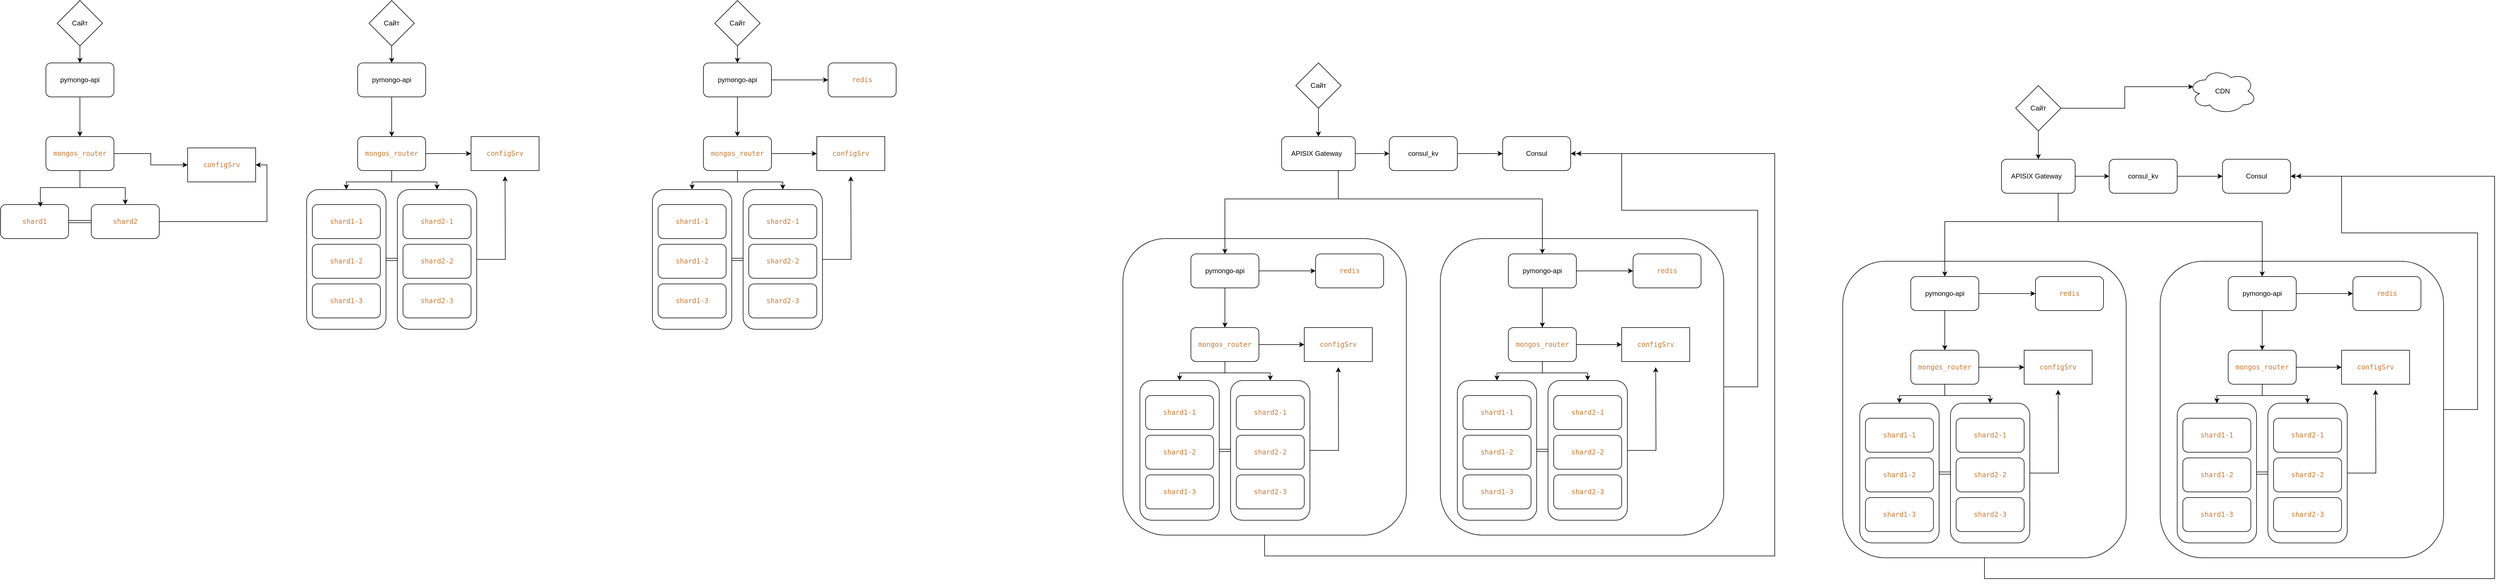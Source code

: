 <mxfile version="24.7.17">
  <diagram name="Page-1" id="-H_mtQnk-PTXWXPvYvuk">
    <mxGraphModel dx="3105" dy="2882" grid="1" gridSize="10" guides="1" tooltips="1" connect="1" arrows="1" fold="1" page="1" pageScale="1" pageWidth="1169" pageHeight="827" math="0" shadow="0">
      <root>
        <mxCell id="0" />
        <mxCell id="1" parent="0" />
        <mxCell id="nkztB4Ao3cjxUnNnc5Ba-129" style="edgeStyle=orthogonalEdgeStyle;rounded=0;orthogonalLoop=1;jettySize=auto;html=1;exitX=1;exitY=0.5;exitDx=0;exitDy=0;" edge="1" parent="1" source="nkztB4Ao3cjxUnNnc5Ba-125">
          <mxGeometry relative="1" as="geometry">
            <mxPoint x="2820" y="180" as="targetPoint" />
            <Array as="points">
              <mxPoint x="3140" y="592" />
              <mxPoint x="3140" y="280" />
              <mxPoint x="2900" y="280" />
              <mxPoint x="2900" y="180" />
            </Array>
          </mxGeometry>
        </mxCell>
        <mxCell id="nkztB4Ao3cjxUnNnc5Ba-125" value="" style="rounded=1;whiteSpace=wrap;html=1;" vertex="1" parent="1">
          <mxGeometry x="2580" y="330" width="500" height="523.25" as="geometry" />
        </mxCell>
        <mxCell id="nkztB4Ao3cjxUnNnc5Ba-127" style="edgeStyle=orthogonalEdgeStyle;rounded=0;orthogonalLoop=1;jettySize=auto;html=1;entryX=1;entryY=0.5;entryDx=0;entryDy=0;" edge="1" parent="1" source="nkztB4Ao3cjxUnNnc5Ba-124" target="nkztB4Ao3cjxUnNnc5Ba-122">
          <mxGeometry relative="1" as="geometry">
            <Array as="points">
              <mxPoint x="2270" y="890" />
              <mxPoint x="3170" y="890" />
              <mxPoint x="3170" y="180" />
            </Array>
          </mxGeometry>
        </mxCell>
        <mxCell id="nkztB4Ao3cjxUnNnc5Ba-124" value="" style="rounded=1;whiteSpace=wrap;html=1;" vertex="1" parent="1">
          <mxGeometry x="2020" y="330" width="500" height="523.25" as="geometry" />
        </mxCell>
        <mxCell id="zA23MoTUsTF4_91t8viU-3" value="pymongo-api" style="rounded=1;whiteSpace=wrap;html=1;" parent="1" vertex="1">
          <mxGeometry x="120" y="20" width="120" height="60" as="geometry" />
        </mxCell>
        <mxCell id="zA23MoTUsTF4_91t8viU-4" style="edgeStyle=orthogonalEdgeStyle;rounded=0;orthogonalLoop=1;jettySize=auto;html=1;exitX=0.5;exitY=1;exitDx=0;exitDy=0;entryX=0.5;entryY=0;entryDx=0;entryDy=0;" parent="1" source="zA23MoTUsTF4_91t8viU-3" target="nkztB4Ao3cjxUnNnc5Ba-3" edge="1">
          <mxGeometry relative="1" as="geometry" />
        </mxCell>
        <mxCell id="nkztB4Ao3cjxUnNnc5Ba-31" style="edgeStyle=orthogonalEdgeStyle;rounded=0;orthogonalLoop=1;jettySize=auto;html=1;entryX=0;entryY=0.5;entryDx=0;entryDy=0;" edge="1" parent="1" source="nkztB4Ao3cjxUnNnc5Ba-3" target="nkztB4Ao3cjxUnNnc5Ba-4">
          <mxGeometry relative="1" as="geometry" />
        </mxCell>
        <mxCell id="nkztB4Ao3cjxUnNnc5Ba-53" style="edgeStyle=orthogonalEdgeStyle;rounded=0;orthogonalLoop=1;jettySize=auto;html=1;entryX=0.5;entryY=0;entryDx=0;entryDy=0;" edge="1" parent="1" source="nkztB4Ao3cjxUnNnc5Ba-3" target="nkztB4Ao3cjxUnNnc5Ba-14">
          <mxGeometry relative="1" as="geometry" />
        </mxCell>
        <mxCell id="nkztB4Ao3cjxUnNnc5Ba-3" value="&lt;meta charset=&quot;utf-8&quot;&gt;&lt;pre style=&quot;forced-color-adjust: none; color: rgb(169, 183, 198); font-size: 12px; font-style: normal; font-variant-ligatures: normal; font-variant-caps: normal; font-weight: 400; letter-spacing: normal; orphans: 2; text-align: left; text-indent: 0px; text-transform: none; widows: 2; word-spacing: 0px; -webkit-text-stroke-width: 0px; text-decoration-thickness: initial; text-decoration-style: initial; text-decoration-color: initial; font-family: &amp;quot;JetBrains Mono&amp;quot;, monospace;&quot;&gt;&lt;span style=&quot;forced-color-adjust: none; color: rgb(204, 120, 50);&quot;&gt;mongos_router&lt;/span&gt;&lt;/pre&gt;" style="rounded=1;whiteSpace=wrap;html=1;" vertex="1" parent="1">
          <mxGeometry x="120" y="150" width="120" height="60" as="geometry" />
        </mxCell>
        <mxCell id="nkztB4Ao3cjxUnNnc5Ba-4" value="&lt;pre style=&quot;color: rgb(169, 183, 198); text-align: left; font-family: &amp;quot;JetBrains Mono&amp;quot;, monospace;&quot;&gt;&lt;span style=&quot;color: rgb(204, 120, 50);&quot;&gt;configSrv&lt;/span&gt;&lt;/pre&gt;" style="rounded=0;whiteSpace=wrap;html=1;" vertex="1" parent="1">
          <mxGeometry x="370" y="170" width="120" height="60" as="geometry" />
        </mxCell>
        <mxCell id="nkztB4Ao3cjxUnNnc5Ba-49" style="edgeStyle=orthogonalEdgeStyle;rounded=0;orthogonalLoop=1;jettySize=auto;html=1;shape=link;" edge="1" parent="1" source="nkztB4Ao3cjxUnNnc5Ba-6" target="nkztB4Ao3cjxUnNnc5Ba-14">
          <mxGeometry relative="1" as="geometry" />
        </mxCell>
        <mxCell id="nkztB4Ao3cjxUnNnc5Ba-6" value="&lt;pre style=&quot;forced-color-adjust: none; color: rgb(169, 183, 198); font-size: 12px; font-style: normal; font-variant-ligatures: normal; font-variant-caps: normal; font-weight: 400; letter-spacing: normal; orphans: 2; text-align: left; text-indent: 0px; text-transform: none; widows: 2; word-spacing: 0px; -webkit-text-stroke-width: 0px; text-decoration-thickness: initial; text-decoration-style: initial; text-decoration-color: initial; font-family: &amp;quot;JetBrains Mono&amp;quot;, monospace;&quot;&gt;&lt;span style=&quot;forced-color-adjust: none; color: rgb(204, 120, 50);&quot;&gt;shard1&lt;/span&gt;&lt;/pre&gt;" style="rounded=1;whiteSpace=wrap;html=1;" vertex="1" parent="1">
          <mxGeometry x="40" y="270" width="120" height="60" as="geometry" />
        </mxCell>
        <mxCell id="nkztB4Ao3cjxUnNnc5Ba-51" style="edgeStyle=orthogonalEdgeStyle;rounded=0;orthogonalLoop=1;jettySize=auto;html=1;entryX=1;entryY=0.5;entryDx=0;entryDy=0;" edge="1" parent="1" source="nkztB4Ao3cjxUnNnc5Ba-14" target="nkztB4Ao3cjxUnNnc5Ba-4">
          <mxGeometry relative="1" as="geometry" />
        </mxCell>
        <mxCell id="nkztB4Ao3cjxUnNnc5Ba-14" value="&lt;pre style=&quot;forced-color-adjust: none; color: rgb(169, 183, 198); font-size: 12px; font-style: normal; font-variant-ligatures: normal; font-variant-caps: normal; font-weight: 400; letter-spacing: normal; orphans: 2; text-align: left; text-indent: 0px; text-transform: none; widows: 2; word-spacing: 0px; -webkit-text-stroke-width: 0px; text-decoration-thickness: initial; text-decoration-style: initial; text-decoration-color: initial; font-family: &amp;quot;JetBrains Mono&amp;quot;, monospace;&quot;&gt;&lt;span style=&quot;forced-color-adjust: none; color: rgb(204, 120, 50);&quot;&gt;shard2&lt;/span&gt;&lt;/pre&gt;" style="rounded=1;whiteSpace=wrap;html=1;" vertex="1" parent="1">
          <mxGeometry x="200" y="270" width="120" height="60" as="geometry" />
        </mxCell>
        <mxCell id="nkztB4Ao3cjxUnNnc5Ba-32" style="edgeStyle=orthogonalEdgeStyle;rounded=0;orthogonalLoop=1;jettySize=auto;html=1;" edge="1" source="nkztB4Ao3cjxUnNnc5Ba-33" parent="1">
          <mxGeometry relative="1" as="geometry">
            <mxPoint x="930" y="220" as="targetPoint" />
          </mxGeometry>
        </mxCell>
        <mxCell id="nkztB4Ao3cjxUnNnc5Ba-33" value="" style="rounded=1;whiteSpace=wrap;html=1;" vertex="1" parent="1">
          <mxGeometry x="740" y="243.5" width="140" height="246.5" as="geometry" />
        </mxCell>
        <mxCell id="nkztB4Ao3cjxUnNnc5Ba-34" style="edgeStyle=orthogonalEdgeStyle;rounded=0;orthogonalLoop=1;jettySize=auto;html=1;entryX=0;entryY=0.5;entryDx=0;entryDy=0;shape=link;" edge="1" source="nkztB4Ao3cjxUnNnc5Ba-35" target="nkztB4Ao3cjxUnNnc5Ba-33" parent="1">
          <mxGeometry relative="1" as="geometry" />
        </mxCell>
        <mxCell id="nkztB4Ao3cjxUnNnc5Ba-35" value="" style="rounded=1;whiteSpace=wrap;html=1;" vertex="1" parent="1">
          <mxGeometry x="580" y="243.5" width="140" height="246.5" as="geometry" />
        </mxCell>
        <mxCell id="nkztB4Ao3cjxUnNnc5Ba-36" value="pymongo-api" style="rounded=1;whiteSpace=wrap;html=1;" vertex="1" parent="1">
          <mxGeometry x="670" y="20" width="120" height="60" as="geometry" />
        </mxCell>
        <mxCell id="nkztB4Ao3cjxUnNnc5Ba-37" style="edgeStyle=orthogonalEdgeStyle;rounded=0;orthogonalLoop=1;jettySize=auto;html=1;exitX=0.5;exitY=1;exitDx=0;exitDy=0;entryX=0.5;entryY=0;entryDx=0;entryDy=0;" edge="1" source="nkztB4Ao3cjxUnNnc5Ba-36" target="nkztB4Ao3cjxUnNnc5Ba-41" parent="1">
          <mxGeometry relative="1" as="geometry" />
        </mxCell>
        <mxCell id="nkztB4Ao3cjxUnNnc5Ba-38" style="edgeStyle=orthogonalEdgeStyle;rounded=0;orthogonalLoop=1;jettySize=auto;html=1;entryX=0.5;entryY=0;entryDx=0;entryDy=0;" edge="1" source="nkztB4Ao3cjxUnNnc5Ba-41" target="nkztB4Ao3cjxUnNnc5Ba-33" parent="1">
          <mxGeometry relative="1" as="geometry" />
        </mxCell>
        <mxCell id="nkztB4Ao3cjxUnNnc5Ba-39" style="edgeStyle=orthogonalEdgeStyle;rounded=0;orthogonalLoop=1;jettySize=auto;html=1;" edge="1" source="nkztB4Ao3cjxUnNnc5Ba-41" target="nkztB4Ao3cjxUnNnc5Ba-35" parent="1">
          <mxGeometry relative="1" as="geometry" />
        </mxCell>
        <mxCell id="nkztB4Ao3cjxUnNnc5Ba-40" style="edgeStyle=orthogonalEdgeStyle;rounded=0;orthogonalLoop=1;jettySize=auto;html=1;entryX=0;entryY=0.5;entryDx=0;entryDy=0;" edge="1" source="nkztB4Ao3cjxUnNnc5Ba-41" target="nkztB4Ao3cjxUnNnc5Ba-42" parent="1">
          <mxGeometry relative="1" as="geometry" />
        </mxCell>
        <mxCell id="nkztB4Ao3cjxUnNnc5Ba-41" value="&lt;meta charset=&quot;utf-8&quot;&gt;&lt;pre style=&quot;forced-color-adjust: none; color: rgb(169, 183, 198); font-size: 12px; font-style: normal; font-variant-ligatures: normal; font-variant-caps: normal; font-weight: 400; letter-spacing: normal; orphans: 2; text-align: left; text-indent: 0px; text-transform: none; widows: 2; word-spacing: 0px; -webkit-text-stroke-width: 0px; text-decoration-thickness: initial; text-decoration-style: initial; text-decoration-color: initial; font-family: &amp;quot;JetBrains Mono&amp;quot;, monospace;&quot;&gt;&lt;span style=&quot;forced-color-adjust: none; color: rgb(204, 120, 50);&quot;&gt;mongos_router&lt;/span&gt;&lt;/pre&gt;" style="rounded=1;whiteSpace=wrap;html=1;" vertex="1" parent="1">
          <mxGeometry x="670" y="150" width="120" height="60" as="geometry" />
        </mxCell>
        <mxCell id="nkztB4Ao3cjxUnNnc5Ba-42" value="&lt;pre style=&quot;color: rgb(169, 183, 198); text-align: left; font-family: &amp;quot;JetBrains Mono&amp;quot;, monospace;&quot;&gt;&lt;span style=&quot;color: rgb(204, 120, 50);&quot;&gt;configSrv&lt;/span&gt;&lt;/pre&gt;" style="rounded=0;whiteSpace=wrap;html=1;" vertex="1" parent="1">
          <mxGeometry x="870" y="150" width="120" height="60" as="geometry" />
        </mxCell>
        <mxCell id="nkztB4Ao3cjxUnNnc5Ba-43" value="&lt;meta charset=&quot;utf-8&quot;&gt;&lt;pre style=&quot;forced-color-adjust: none; color: rgb(169, 183, 198); font-size: 12px; font-style: normal; font-variant-ligatures: normal; font-variant-caps: normal; font-weight: 400; letter-spacing: normal; orphans: 2; text-align: left; text-indent: 0px; text-transform: none; widows: 2; word-spacing: 0px; -webkit-text-stroke-width: 0px; text-decoration-thickness: initial; text-decoration-style: initial; text-decoration-color: initial; font-family: &amp;quot;JetBrains Mono&amp;quot;, monospace;&quot;&gt;&lt;span style=&quot;forced-color-adjust: none; color: rgb(204, 120, 50);&quot;&gt;shard1-1&lt;/span&gt;&lt;/pre&gt;" style="rounded=1;whiteSpace=wrap;html=1;" vertex="1" parent="1">
          <mxGeometry x="590" y="270" width="120" height="60" as="geometry" />
        </mxCell>
        <mxCell id="nkztB4Ao3cjxUnNnc5Ba-44" value="&lt;pre style=&quot;forced-color-adjust: none; color: rgb(169, 183, 198); font-size: 12px; font-style: normal; font-variant-ligatures: normal; font-variant-caps: normal; font-weight: 400; letter-spacing: normal; orphans: 2; text-align: left; text-indent: 0px; text-transform: none; widows: 2; word-spacing: 0px; -webkit-text-stroke-width: 0px; text-decoration-thickness: initial; text-decoration-style: initial; text-decoration-color: initial; font-family: &amp;quot;JetBrains Mono&amp;quot;, monospace;&quot;&gt;&lt;span style=&quot;forced-color-adjust: none; color: rgb(204, 120, 50);&quot;&gt;shard2-1&lt;/span&gt;&lt;/pre&gt;" style="rounded=1;whiteSpace=wrap;html=1;" vertex="1" parent="1">
          <mxGeometry x="750" y="270" width="120" height="60" as="geometry" />
        </mxCell>
        <mxCell id="nkztB4Ao3cjxUnNnc5Ba-45" value="&lt;pre style=&quot;forced-color-adjust: none; color: rgb(169, 183, 198); font-size: 12px; font-style: normal; font-variant-ligatures: normal; font-variant-caps: normal; font-weight: 400; letter-spacing: normal; orphans: 2; text-align: left; text-indent: 0px; text-transform: none; widows: 2; word-spacing: 0px; -webkit-text-stroke-width: 0px; text-decoration-thickness: initial; text-decoration-style: initial; text-decoration-color: initial; font-family: &amp;quot;JetBrains Mono&amp;quot;, monospace;&quot;&gt;&lt;span style=&quot;forced-color-adjust: none; color: rgb(204, 120, 50);&quot;&gt;shard1-2&lt;/span&gt;&lt;/pre&gt;" style="rounded=1;whiteSpace=wrap;html=1;" vertex="1" parent="1">
          <mxGeometry x="590" y="340" width="120" height="60" as="geometry" />
        </mxCell>
        <mxCell id="nkztB4Ao3cjxUnNnc5Ba-46" value="&lt;pre style=&quot;forced-color-adjust: none; color: rgb(169, 183, 198); font-size: 12px; font-style: normal; font-variant-ligatures: normal; font-variant-caps: normal; font-weight: 400; letter-spacing: normal; orphans: 2; text-align: left; text-indent: 0px; text-transform: none; widows: 2; word-spacing: 0px; -webkit-text-stroke-width: 0px; text-decoration-thickness: initial; text-decoration-style: initial; text-decoration-color: initial; font-family: &amp;quot;JetBrains Mono&amp;quot;, monospace;&quot;&gt;&lt;span style=&quot;forced-color-adjust: none; color: rgb(204, 120, 50);&quot;&gt;shard2-2&lt;/span&gt;&lt;/pre&gt;" style="rounded=1;whiteSpace=wrap;html=1;" vertex="1" parent="1">
          <mxGeometry x="750" y="340" width="120" height="60" as="geometry" />
        </mxCell>
        <mxCell id="nkztB4Ao3cjxUnNnc5Ba-47" value="&lt;pre style=&quot;forced-color-adjust: none; color: rgb(169, 183, 198); font-size: 12px; font-style: normal; font-variant-ligatures: normal; font-variant-caps: normal; font-weight: 400; letter-spacing: normal; orphans: 2; text-align: left; text-indent: 0px; text-transform: none; widows: 2; word-spacing: 0px; -webkit-text-stroke-width: 0px; text-decoration-thickness: initial; text-decoration-style: initial; text-decoration-color: initial; font-family: &amp;quot;JetBrains Mono&amp;quot;, monospace;&quot;&gt;&lt;span style=&quot;forced-color-adjust: none; color: rgb(204, 120, 50);&quot;&gt;shard1-3&lt;/span&gt;&lt;/pre&gt;" style="rounded=1;whiteSpace=wrap;html=1;" vertex="1" parent="1">
          <mxGeometry x="590" y="410" width="120" height="60" as="geometry" />
        </mxCell>
        <mxCell id="nkztB4Ao3cjxUnNnc5Ba-48" value="&lt;pre style=&quot;forced-color-adjust: none; color: rgb(169, 183, 198); font-size: 12px; font-style: normal; font-variant-ligatures: normal; font-variant-caps: normal; font-weight: 400; letter-spacing: normal; orphans: 2; text-align: left; text-indent: 0px; text-transform: none; widows: 2; word-spacing: 0px; -webkit-text-stroke-width: 0px; text-decoration-thickness: initial; text-decoration-style: initial; text-decoration-color: initial; font-family: &amp;quot;JetBrains Mono&amp;quot;, monospace;&quot;&gt;&lt;span style=&quot;forced-color-adjust: none; color: rgb(204, 120, 50);&quot;&gt;shard2-3&lt;/span&gt;&lt;/pre&gt;" style="rounded=1;whiteSpace=wrap;html=1;" vertex="1" parent="1">
          <mxGeometry x="750" y="410" width="120" height="60" as="geometry" />
        </mxCell>
        <mxCell id="nkztB4Ao3cjxUnNnc5Ba-52" style="edgeStyle=orthogonalEdgeStyle;rounded=0;orthogonalLoop=1;jettySize=auto;html=1;entryX=0.585;entryY=0.068;entryDx=0;entryDy=0;entryPerimeter=0;" edge="1" parent="1" source="nkztB4Ao3cjxUnNnc5Ba-3" target="nkztB4Ao3cjxUnNnc5Ba-6">
          <mxGeometry relative="1" as="geometry" />
        </mxCell>
        <mxCell id="nkztB4Ao3cjxUnNnc5Ba-54" style="edgeStyle=orthogonalEdgeStyle;rounded=0;orthogonalLoop=1;jettySize=auto;html=1;" edge="1" parent="1" source="nkztB4Ao3cjxUnNnc5Ba-55">
          <mxGeometry relative="1" as="geometry">
            <mxPoint x="1540" y="220" as="targetPoint" />
          </mxGeometry>
        </mxCell>
        <mxCell id="nkztB4Ao3cjxUnNnc5Ba-55" value="" style="rounded=1;whiteSpace=wrap;html=1;" vertex="1" parent="1">
          <mxGeometry x="1350" y="243.5" width="140" height="246.5" as="geometry" />
        </mxCell>
        <mxCell id="nkztB4Ao3cjxUnNnc5Ba-56" style="edgeStyle=orthogonalEdgeStyle;rounded=0;orthogonalLoop=1;jettySize=auto;html=1;entryX=0;entryY=0.5;entryDx=0;entryDy=0;shape=link;" edge="1" parent="1" source="nkztB4Ao3cjxUnNnc5Ba-57" target="nkztB4Ao3cjxUnNnc5Ba-55">
          <mxGeometry relative="1" as="geometry" />
        </mxCell>
        <mxCell id="nkztB4Ao3cjxUnNnc5Ba-57" value="" style="rounded=1;whiteSpace=wrap;html=1;" vertex="1" parent="1">
          <mxGeometry x="1190" y="243.5" width="140" height="246.5" as="geometry" />
        </mxCell>
        <mxCell id="nkztB4Ao3cjxUnNnc5Ba-72" style="edgeStyle=orthogonalEdgeStyle;rounded=0;orthogonalLoop=1;jettySize=auto;html=1;entryX=0;entryY=0.5;entryDx=0;entryDy=0;" edge="1" parent="1" source="nkztB4Ao3cjxUnNnc5Ba-58">
          <mxGeometry relative="1" as="geometry">
            <mxPoint x="1500" y="50" as="targetPoint" />
          </mxGeometry>
        </mxCell>
        <mxCell id="nkztB4Ao3cjxUnNnc5Ba-58" value="pymongo-api" style="rounded=1;whiteSpace=wrap;html=1;" vertex="1" parent="1">
          <mxGeometry x="1280" y="20" width="120" height="60" as="geometry" />
        </mxCell>
        <mxCell id="nkztB4Ao3cjxUnNnc5Ba-59" style="edgeStyle=orthogonalEdgeStyle;rounded=0;orthogonalLoop=1;jettySize=auto;html=1;exitX=0.5;exitY=1;exitDx=0;exitDy=0;entryX=0.5;entryY=0;entryDx=0;entryDy=0;" edge="1" parent="1" source="nkztB4Ao3cjxUnNnc5Ba-58" target="nkztB4Ao3cjxUnNnc5Ba-63">
          <mxGeometry relative="1" as="geometry" />
        </mxCell>
        <mxCell id="nkztB4Ao3cjxUnNnc5Ba-60" style="edgeStyle=orthogonalEdgeStyle;rounded=0;orthogonalLoop=1;jettySize=auto;html=1;entryX=0.5;entryY=0;entryDx=0;entryDy=0;" edge="1" parent="1" source="nkztB4Ao3cjxUnNnc5Ba-63" target="nkztB4Ao3cjxUnNnc5Ba-55">
          <mxGeometry relative="1" as="geometry" />
        </mxCell>
        <mxCell id="nkztB4Ao3cjxUnNnc5Ba-61" style="edgeStyle=orthogonalEdgeStyle;rounded=0;orthogonalLoop=1;jettySize=auto;html=1;" edge="1" parent="1" source="nkztB4Ao3cjxUnNnc5Ba-63" target="nkztB4Ao3cjxUnNnc5Ba-57">
          <mxGeometry relative="1" as="geometry" />
        </mxCell>
        <mxCell id="nkztB4Ao3cjxUnNnc5Ba-62" style="edgeStyle=orthogonalEdgeStyle;rounded=0;orthogonalLoop=1;jettySize=auto;html=1;entryX=0;entryY=0.5;entryDx=0;entryDy=0;" edge="1" parent="1" source="nkztB4Ao3cjxUnNnc5Ba-63" target="nkztB4Ao3cjxUnNnc5Ba-64">
          <mxGeometry relative="1" as="geometry" />
        </mxCell>
        <mxCell id="nkztB4Ao3cjxUnNnc5Ba-63" value="&lt;meta charset=&quot;utf-8&quot;&gt;&lt;pre style=&quot;forced-color-adjust: none; color: rgb(169, 183, 198); font-size: 12px; font-style: normal; font-variant-ligatures: normal; font-variant-caps: normal; font-weight: 400; letter-spacing: normal; orphans: 2; text-align: left; text-indent: 0px; text-transform: none; widows: 2; word-spacing: 0px; -webkit-text-stroke-width: 0px; text-decoration-thickness: initial; text-decoration-style: initial; text-decoration-color: initial; font-family: &amp;quot;JetBrains Mono&amp;quot;, monospace;&quot;&gt;&lt;span style=&quot;forced-color-adjust: none; color: rgb(204, 120, 50);&quot;&gt;mongos_router&lt;/span&gt;&lt;/pre&gt;" style="rounded=1;whiteSpace=wrap;html=1;" vertex="1" parent="1">
          <mxGeometry x="1280" y="150" width="120" height="60" as="geometry" />
        </mxCell>
        <mxCell id="nkztB4Ao3cjxUnNnc5Ba-64" value="&lt;pre style=&quot;color: rgb(169, 183, 198); text-align: left; font-family: &amp;quot;JetBrains Mono&amp;quot;, monospace;&quot;&gt;&lt;span style=&quot;color: rgb(204, 120, 50);&quot;&gt;configSrv&lt;/span&gt;&lt;/pre&gt;" style="rounded=0;whiteSpace=wrap;html=1;" vertex="1" parent="1">
          <mxGeometry x="1480" y="150" width="120" height="60" as="geometry" />
        </mxCell>
        <mxCell id="nkztB4Ao3cjxUnNnc5Ba-65" value="&lt;meta charset=&quot;utf-8&quot;&gt;&lt;pre style=&quot;forced-color-adjust: none; color: rgb(169, 183, 198); font-size: 12px; font-style: normal; font-variant-ligatures: normal; font-variant-caps: normal; font-weight: 400; letter-spacing: normal; orphans: 2; text-align: left; text-indent: 0px; text-transform: none; widows: 2; word-spacing: 0px; -webkit-text-stroke-width: 0px; text-decoration-thickness: initial; text-decoration-style: initial; text-decoration-color: initial; font-family: &amp;quot;JetBrains Mono&amp;quot;, monospace;&quot;&gt;&lt;span style=&quot;forced-color-adjust: none; color: rgb(204, 120, 50);&quot;&gt;shard1-1&lt;/span&gt;&lt;/pre&gt;" style="rounded=1;whiteSpace=wrap;html=1;" vertex="1" parent="1">
          <mxGeometry x="1200" y="270" width="120" height="60" as="geometry" />
        </mxCell>
        <mxCell id="nkztB4Ao3cjxUnNnc5Ba-66" value="&lt;pre style=&quot;forced-color-adjust: none; color: rgb(169, 183, 198); font-size: 12px; font-style: normal; font-variant-ligatures: normal; font-variant-caps: normal; font-weight: 400; letter-spacing: normal; orphans: 2; text-align: left; text-indent: 0px; text-transform: none; widows: 2; word-spacing: 0px; -webkit-text-stroke-width: 0px; text-decoration-thickness: initial; text-decoration-style: initial; text-decoration-color: initial; font-family: &amp;quot;JetBrains Mono&amp;quot;, monospace;&quot;&gt;&lt;span style=&quot;forced-color-adjust: none; color: rgb(204, 120, 50);&quot;&gt;shard2-1&lt;/span&gt;&lt;/pre&gt;" style="rounded=1;whiteSpace=wrap;html=1;" vertex="1" parent="1">
          <mxGeometry x="1360" y="270" width="120" height="60" as="geometry" />
        </mxCell>
        <mxCell id="nkztB4Ao3cjxUnNnc5Ba-67" value="&lt;pre style=&quot;forced-color-adjust: none; color: rgb(169, 183, 198); font-size: 12px; font-style: normal; font-variant-ligatures: normal; font-variant-caps: normal; font-weight: 400; letter-spacing: normal; orphans: 2; text-align: left; text-indent: 0px; text-transform: none; widows: 2; word-spacing: 0px; -webkit-text-stroke-width: 0px; text-decoration-thickness: initial; text-decoration-style: initial; text-decoration-color: initial; font-family: &amp;quot;JetBrains Mono&amp;quot;, monospace;&quot;&gt;&lt;span style=&quot;forced-color-adjust: none; color: rgb(204, 120, 50);&quot;&gt;shard1-2&lt;/span&gt;&lt;/pre&gt;" style="rounded=1;whiteSpace=wrap;html=1;" vertex="1" parent="1">
          <mxGeometry x="1200" y="340" width="120" height="60" as="geometry" />
        </mxCell>
        <mxCell id="nkztB4Ao3cjxUnNnc5Ba-68" value="&lt;pre style=&quot;forced-color-adjust: none; color: rgb(169, 183, 198); font-size: 12px; font-style: normal; font-variant-ligatures: normal; font-variant-caps: normal; font-weight: 400; letter-spacing: normal; orphans: 2; text-align: left; text-indent: 0px; text-transform: none; widows: 2; word-spacing: 0px; -webkit-text-stroke-width: 0px; text-decoration-thickness: initial; text-decoration-style: initial; text-decoration-color: initial; font-family: &amp;quot;JetBrains Mono&amp;quot;, monospace;&quot;&gt;&lt;span style=&quot;forced-color-adjust: none; color: rgb(204, 120, 50);&quot;&gt;shard2-2&lt;/span&gt;&lt;/pre&gt;" style="rounded=1;whiteSpace=wrap;html=1;" vertex="1" parent="1">
          <mxGeometry x="1360" y="340" width="120" height="60" as="geometry" />
        </mxCell>
        <mxCell id="nkztB4Ao3cjxUnNnc5Ba-69" value="&lt;pre style=&quot;forced-color-adjust: none; color: rgb(169, 183, 198); font-size: 12px; font-style: normal; font-variant-ligatures: normal; font-variant-caps: normal; font-weight: 400; letter-spacing: normal; orphans: 2; text-align: left; text-indent: 0px; text-transform: none; widows: 2; word-spacing: 0px; -webkit-text-stroke-width: 0px; text-decoration-thickness: initial; text-decoration-style: initial; text-decoration-color: initial; font-family: &amp;quot;JetBrains Mono&amp;quot;, monospace;&quot;&gt;&lt;span style=&quot;forced-color-adjust: none; color: rgb(204, 120, 50);&quot;&gt;shard1-3&lt;/span&gt;&lt;/pre&gt;" style="rounded=1;whiteSpace=wrap;html=1;" vertex="1" parent="1">
          <mxGeometry x="1200" y="410" width="120" height="60" as="geometry" />
        </mxCell>
        <mxCell id="nkztB4Ao3cjxUnNnc5Ba-70" value="&lt;pre style=&quot;forced-color-adjust: none; color: rgb(169, 183, 198); font-size: 12px; font-style: normal; font-variant-ligatures: normal; font-variant-caps: normal; font-weight: 400; letter-spacing: normal; orphans: 2; text-align: left; text-indent: 0px; text-transform: none; widows: 2; word-spacing: 0px; -webkit-text-stroke-width: 0px; text-decoration-thickness: initial; text-decoration-style: initial; text-decoration-color: initial; font-family: &amp;quot;JetBrains Mono&amp;quot;, monospace;&quot;&gt;&lt;span style=&quot;forced-color-adjust: none; color: rgb(204, 120, 50);&quot;&gt;shard2-3&lt;/span&gt;&lt;/pre&gt;" style="rounded=1;whiteSpace=wrap;html=1;" vertex="1" parent="1">
          <mxGeometry x="1360" y="410" width="120" height="60" as="geometry" />
        </mxCell>
        <mxCell id="nkztB4Ao3cjxUnNnc5Ba-75" value="&lt;pre style=&quot;text-align: left; color: rgb(169, 183, 198); font-family: &amp;quot;JetBrains Mono&amp;quot;, monospace;&quot;&gt;&lt;span style=&quot;color: rgb(204, 120, 50);&quot;&gt;redis&lt;/span&gt;&lt;/pre&gt;" style="rounded=1;whiteSpace=wrap;html=1;" vertex="1" parent="1">
          <mxGeometry x="1500" y="20" width="120" height="60" as="geometry" />
        </mxCell>
        <mxCell id="nkztB4Ao3cjxUnNnc5Ba-78" style="edgeStyle=orthogonalEdgeStyle;rounded=0;orthogonalLoop=1;jettySize=auto;html=1;" edge="1" parent="1" source="nkztB4Ao3cjxUnNnc5Ba-79">
          <mxGeometry relative="1" as="geometry">
            <mxPoint x="2400" y="557" as="targetPoint" />
          </mxGeometry>
        </mxCell>
        <mxCell id="nkztB4Ao3cjxUnNnc5Ba-79" value="" style="rounded=1;whiteSpace=wrap;html=1;" vertex="1" parent="1">
          <mxGeometry x="2210" y="580.5" width="140" height="246.5" as="geometry" />
        </mxCell>
        <mxCell id="nkztB4Ao3cjxUnNnc5Ba-80" style="edgeStyle=orthogonalEdgeStyle;rounded=0;orthogonalLoop=1;jettySize=auto;html=1;entryX=0;entryY=0.5;entryDx=0;entryDy=0;shape=link;" edge="1" parent="1" source="nkztB4Ao3cjxUnNnc5Ba-81" target="nkztB4Ao3cjxUnNnc5Ba-79">
          <mxGeometry relative="1" as="geometry" />
        </mxCell>
        <mxCell id="nkztB4Ao3cjxUnNnc5Ba-81" value="" style="rounded=1;whiteSpace=wrap;html=1;" vertex="1" parent="1">
          <mxGeometry x="2050" y="580.5" width="140" height="246.5" as="geometry" />
        </mxCell>
        <mxCell id="nkztB4Ao3cjxUnNnc5Ba-82" style="edgeStyle=orthogonalEdgeStyle;rounded=0;orthogonalLoop=1;jettySize=auto;html=1;entryX=0;entryY=0.5;entryDx=0;entryDy=0;" edge="1" parent="1" source="nkztB4Ao3cjxUnNnc5Ba-83">
          <mxGeometry relative="1" as="geometry">
            <mxPoint x="2360" y="387" as="targetPoint" />
          </mxGeometry>
        </mxCell>
        <mxCell id="nkztB4Ao3cjxUnNnc5Ba-83" value="pymongo-api" style="rounded=1;whiteSpace=wrap;html=1;" vertex="1" parent="1">
          <mxGeometry x="2140" y="357" width="120" height="60" as="geometry" />
        </mxCell>
        <mxCell id="nkztB4Ao3cjxUnNnc5Ba-84" style="edgeStyle=orthogonalEdgeStyle;rounded=0;orthogonalLoop=1;jettySize=auto;html=1;exitX=0.5;exitY=1;exitDx=0;exitDy=0;entryX=0.5;entryY=0;entryDx=0;entryDy=0;" edge="1" parent="1" source="nkztB4Ao3cjxUnNnc5Ba-83" target="nkztB4Ao3cjxUnNnc5Ba-88">
          <mxGeometry relative="1" as="geometry" />
        </mxCell>
        <mxCell id="nkztB4Ao3cjxUnNnc5Ba-85" style="edgeStyle=orthogonalEdgeStyle;rounded=0;orthogonalLoop=1;jettySize=auto;html=1;entryX=0.5;entryY=0;entryDx=0;entryDy=0;" edge="1" parent="1" source="nkztB4Ao3cjxUnNnc5Ba-88" target="nkztB4Ao3cjxUnNnc5Ba-79">
          <mxGeometry relative="1" as="geometry" />
        </mxCell>
        <mxCell id="nkztB4Ao3cjxUnNnc5Ba-86" style="edgeStyle=orthogonalEdgeStyle;rounded=0;orthogonalLoop=1;jettySize=auto;html=1;" edge="1" parent="1" source="nkztB4Ao3cjxUnNnc5Ba-88" target="nkztB4Ao3cjxUnNnc5Ba-81">
          <mxGeometry relative="1" as="geometry" />
        </mxCell>
        <mxCell id="nkztB4Ao3cjxUnNnc5Ba-87" style="edgeStyle=orthogonalEdgeStyle;rounded=0;orthogonalLoop=1;jettySize=auto;html=1;entryX=0;entryY=0.5;entryDx=0;entryDy=0;" edge="1" parent="1" source="nkztB4Ao3cjxUnNnc5Ba-88" target="nkztB4Ao3cjxUnNnc5Ba-89">
          <mxGeometry relative="1" as="geometry" />
        </mxCell>
        <mxCell id="nkztB4Ao3cjxUnNnc5Ba-88" value="&lt;meta charset=&quot;utf-8&quot;&gt;&lt;pre style=&quot;forced-color-adjust: none; color: rgb(169, 183, 198); font-size: 12px; font-style: normal; font-variant-ligatures: normal; font-variant-caps: normal; font-weight: 400; letter-spacing: normal; orphans: 2; text-align: left; text-indent: 0px; text-transform: none; widows: 2; word-spacing: 0px; -webkit-text-stroke-width: 0px; text-decoration-thickness: initial; text-decoration-style: initial; text-decoration-color: initial; font-family: &amp;quot;JetBrains Mono&amp;quot;, monospace;&quot;&gt;&lt;span style=&quot;forced-color-adjust: none; color: rgb(204, 120, 50);&quot;&gt;mongos_router&lt;/span&gt;&lt;/pre&gt;" style="rounded=1;whiteSpace=wrap;html=1;" vertex="1" parent="1">
          <mxGeometry x="2140" y="487" width="120" height="60" as="geometry" />
        </mxCell>
        <mxCell id="nkztB4Ao3cjxUnNnc5Ba-89" value="&lt;pre style=&quot;color: rgb(169, 183, 198); text-align: left; font-family: &amp;quot;JetBrains Mono&amp;quot;, monospace;&quot;&gt;&lt;span style=&quot;color: rgb(204, 120, 50);&quot;&gt;configSrv&lt;/span&gt;&lt;/pre&gt;" style="rounded=0;whiteSpace=wrap;html=1;" vertex="1" parent="1">
          <mxGeometry x="2340" y="487" width="120" height="60" as="geometry" />
        </mxCell>
        <mxCell id="nkztB4Ao3cjxUnNnc5Ba-90" value="&lt;meta charset=&quot;utf-8&quot;&gt;&lt;pre style=&quot;forced-color-adjust: none; color: rgb(169, 183, 198); font-size: 12px; font-style: normal; font-variant-ligatures: normal; font-variant-caps: normal; font-weight: 400; letter-spacing: normal; orphans: 2; text-align: left; text-indent: 0px; text-transform: none; widows: 2; word-spacing: 0px; -webkit-text-stroke-width: 0px; text-decoration-thickness: initial; text-decoration-style: initial; text-decoration-color: initial; font-family: &amp;quot;JetBrains Mono&amp;quot;, monospace;&quot;&gt;&lt;span style=&quot;forced-color-adjust: none; color: rgb(204, 120, 50);&quot;&gt;shard1-1&lt;/span&gt;&lt;/pre&gt;" style="rounded=1;whiteSpace=wrap;html=1;" vertex="1" parent="1">
          <mxGeometry x="2060" y="607" width="120" height="60" as="geometry" />
        </mxCell>
        <mxCell id="nkztB4Ao3cjxUnNnc5Ba-91" value="&lt;pre style=&quot;forced-color-adjust: none; color: rgb(169, 183, 198); font-size: 12px; font-style: normal; font-variant-ligatures: normal; font-variant-caps: normal; font-weight: 400; letter-spacing: normal; orphans: 2; text-align: left; text-indent: 0px; text-transform: none; widows: 2; word-spacing: 0px; -webkit-text-stroke-width: 0px; text-decoration-thickness: initial; text-decoration-style: initial; text-decoration-color: initial; font-family: &amp;quot;JetBrains Mono&amp;quot;, monospace;&quot;&gt;&lt;span style=&quot;forced-color-adjust: none; color: rgb(204, 120, 50);&quot;&gt;shard2-1&lt;/span&gt;&lt;/pre&gt;" style="rounded=1;whiteSpace=wrap;html=1;" vertex="1" parent="1">
          <mxGeometry x="2220" y="607" width="120" height="60" as="geometry" />
        </mxCell>
        <mxCell id="nkztB4Ao3cjxUnNnc5Ba-92" value="&lt;pre style=&quot;forced-color-adjust: none; color: rgb(169, 183, 198); font-size: 12px; font-style: normal; font-variant-ligatures: normal; font-variant-caps: normal; font-weight: 400; letter-spacing: normal; orphans: 2; text-align: left; text-indent: 0px; text-transform: none; widows: 2; word-spacing: 0px; -webkit-text-stroke-width: 0px; text-decoration-thickness: initial; text-decoration-style: initial; text-decoration-color: initial; font-family: &amp;quot;JetBrains Mono&amp;quot;, monospace;&quot;&gt;&lt;span style=&quot;forced-color-adjust: none; color: rgb(204, 120, 50);&quot;&gt;shard1-2&lt;/span&gt;&lt;/pre&gt;" style="rounded=1;whiteSpace=wrap;html=1;" vertex="1" parent="1">
          <mxGeometry x="2060" y="677" width="120" height="60" as="geometry" />
        </mxCell>
        <mxCell id="nkztB4Ao3cjxUnNnc5Ba-93" value="&lt;pre style=&quot;forced-color-adjust: none; color: rgb(169, 183, 198); font-size: 12px; font-style: normal; font-variant-ligatures: normal; font-variant-caps: normal; font-weight: 400; letter-spacing: normal; orphans: 2; text-align: left; text-indent: 0px; text-transform: none; widows: 2; word-spacing: 0px; -webkit-text-stroke-width: 0px; text-decoration-thickness: initial; text-decoration-style: initial; text-decoration-color: initial; font-family: &amp;quot;JetBrains Mono&amp;quot;, monospace;&quot;&gt;&lt;span style=&quot;forced-color-adjust: none; color: rgb(204, 120, 50);&quot;&gt;shard2-2&lt;/span&gt;&lt;/pre&gt;" style="rounded=1;whiteSpace=wrap;html=1;" vertex="1" parent="1">
          <mxGeometry x="2220" y="677" width="120" height="60" as="geometry" />
        </mxCell>
        <mxCell id="nkztB4Ao3cjxUnNnc5Ba-94" value="&lt;pre style=&quot;forced-color-adjust: none; color: rgb(169, 183, 198); font-size: 12px; font-style: normal; font-variant-ligatures: normal; font-variant-caps: normal; font-weight: 400; letter-spacing: normal; orphans: 2; text-align: left; text-indent: 0px; text-transform: none; widows: 2; word-spacing: 0px; -webkit-text-stroke-width: 0px; text-decoration-thickness: initial; text-decoration-style: initial; text-decoration-color: initial; font-family: &amp;quot;JetBrains Mono&amp;quot;, monospace;&quot;&gt;&lt;span style=&quot;forced-color-adjust: none; color: rgb(204, 120, 50);&quot;&gt;shard1-3&lt;/span&gt;&lt;/pre&gt;" style="rounded=1;whiteSpace=wrap;html=1;" vertex="1" parent="1">
          <mxGeometry x="2060" y="747" width="120" height="60" as="geometry" />
        </mxCell>
        <mxCell id="nkztB4Ao3cjxUnNnc5Ba-95" value="&lt;pre style=&quot;forced-color-adjust: none; color: rgb(169, 183, 198); font-size: 12px; font-style: normal; font-variant-ligatures: normal; font-variant-caps: normal; font-weight: 400; letter-spacing: normal; orphans: 2; text-align: left; text-indent: 0px; text-transform: none; widows: 2; word-spacing: 0px; -webkit-text-stroke-width: 0px; text-decoration-thickness: initial; text-decoration-style: initial; text-decoration-color: initial; font-family: &amp;quot;JetBrains Mono&amp;quot;, monospace;&quot;&gt;&lt;span style=&quot;forced-color-adjust: none; color: rgb(204, 120, 50);&quot;&gt;shard2-3&lt;/span&gt;&lt;/pre&gt;" style="rounded=1;whiteSpace=wrap;html=1;" vertex="1" parent="1">
          <mxGeometry x="2220" y="747" width="120" height="60" as="geometry" />
        </mxCell>
        <mxCell id="nkztB4Ao3cjxUnNnc5Ba-96" value="&lt;pre style=&quot;text-align: left; color: rgb(169, 183, 198); font-family: &amp;quot;JetBrains Mono&amp;quot;, monospace;&quot;&gt;&lt;span style=&quot;color: rgb(204, 120, 50);&quot;&gt;redis&lt;/span&gt;&lt;/pre&gt;" style="rounded=1;whiteSpace=wrap;html=1;" vertex="1" parent="1">
          <mxGeometry x="2360" y="357" width="120" height="60" as="geometry" />
        </mxCell>
        <mxCell id="nkztB4Ao3cjxUnNnc5Ba-97" style="edgeStyle=orthogonalEdgeStyle;rounded=0;orthogonalLoop=1;jettySize=auto;html=1;" edge="1" parent="1" source="nkztB4Ao3cjxUnNnc5Ba-98">
          <mxGeometry relative="1" as="geometry">
            <mxPoint x="2960" y="557" as="targetPoint" />
          </mxGeometry>
        </mxCell>
        <mxCell id="nkztB4Ao3cjxUnNnc5Ba-98" value="" style="rounded=1;whiteSpace=wrap;html=1;" vertex="1" parent="1">
          <mxGeometry x="2770" y="580.5" width="140" height="246.5" as="geometry" />
        </mxCell>
        <mxCell id="nkztB4Ao3cjxUnNnc5Ba-99" style="edgeStyle=orthogonalEdgeStyle;rounded=0;orthogonalLoop=1;jettySize=auto;html=1;entryX=0;entryY=0.5;entryDx=0;entryDy=0;shape=link;" edge="1" parent="1" source="nkztB4Ao3cjxUnNnc5Ba-100" target="nkztB4Ao3cjxUnNnc5Ba-98">
          <mxGeometry relative="1" as="geometry" />
        </mxCell>
        <mxCell id="nkztB4Ao3cjxUnNnc5Ba-100" value="" style="rounded=1;whiteSpace=wrap;html=1;" vertex="1" parent="1">
          <mxGeometry x="2610" y="580.5" width="140" height="246.5" as="geometry" />
        </mxCell>
        <mxCell id="nkztB4Ao3cjxUnNnc5Ba-101" style="edgeStyle=orthogonalEdgeStyle;rounded=0;orthogonalLoop=1;jettySize=auto;html=1;entryX=0;entryY=0.5;entryDx=0;entryDy=0;" edge="1" parent="1" source="nkztB4Ao3cjxUnNnc5Ba-102">
          <mxGeometry relative="1" as="geometry">
            <mxPoint x="2920" y="387" as="targetPoint" />
          </mxGeometry>
        </mxCell>
        <mxCell id="nkztB4Ao3cjxUnNnc5Ba-102" value="pymongo-api" style="rounded=1;whiteSpace=wrap;html=1;" vertex="1" parent="1">
          <mxGeometry x="2700" y="357" width="120" height="60" as="geometry" />
        </mxCell>
        <mxCell id="nkztB4Ao3cjxUnNnc5Ba-103" style="edgeStyle=orthogonalEdgeStyle;rounded=0;orthogonalLoop=1;jettySize=auto;html=1;exitX=0.5;exitY=1;exitDx=0;exitDy=0;entryX=0.5;entryY=0;entryDx=0;entryDy=0;" edge="1" parent="1" source="nkztB4Ao3cjxUnNnc5Ba-102" target="nkztB4Ao3cjxUnNnc5Ba-107">
          <mxGeometry relative="1" as="geometry" />
        </mxCell>
        <mxCell id="nkztB4Ao3cjxUnNnc5Ba-104" style="edgeStyle=orthogonalEdgeStyle;rounded=0;orthogonalLoop=1;jettySize=auto;html=1;entryX=0.5;entryY=0;entryDx=0;entryDy=0;" edge="1" parent="1" source="nkztB4Ao3cjxUnNnc5Ba-107" target="nkztB4Ao3cjxUnNnc5Ba-98">
          <mxGeometry relative="1" as="geometry" />
        </mxCell>
        <mxCell id="nkztB4Ao3cjxUnNnc5Ba-105" style="edgeStyle=orthogonalEdgeStyle;rounded=0;orthogonalLoop=1;jettySize=auto;html=1;" edge="1" parent="1" source="nkztB4Ao3cjxUnNnc5Ba-107" target="nkztB4Ao3cjxUnNnc5Ba-100">
          <mxGeometry relative="1" as="geometry" />
        </mxCell>
        <mxCell id="nkztB4Ao3cjxUnNnc5Ba-106" style="edgeStyle=orthogonalEdgeStyle;rounded=0;orthogonalLoop=1;jettySize=auto;html=1;entryX=0;entryY=0.5;entryDx=0;entryDy=0;" edge="1" parent="1" source="nkztB4Ao3cjxUnNnc5Ba-107" target="nkztB4Ao3cjxUnNnc5Ba-108">
          <mxGeometry relative="1" as="geometry" />
        </mxCell>
        <mxCell id="nkztB4Ao3cjxUnNnc5Ba-107" value="&lt;meta charset=&quot;utf-8&quot;&gt;&lt;pre style=&quot;forced-color-adjust: none; color: rgb(169, 183, 198); font-size: 12px; font-style: normal; font-variant-ligatures: normal; font-variant-caps: normal; font-weight: 400; letter-spacing: normal; orphans: 2; text-align: left; text-indent: 0px; text-transform: none; widows: 2; word-spacing: 0px; -webkit-text-stroke-width: 0px; text-decoration-thickness: initial; text-decoration-style: initial; text-decoration-color: initial; font-family: &amp;quot;JetBrains Mono&amp;quot;, monospace;&quot;&gt;&lt;span style=&quot;forced-color-adjust: none; color: rgb(204, 120, 50);&quot;&gt;mongos_router&lt;/span&gt;&lt;/pre&gt;" style="rounded=1;whiteSpace=wrap;html=1;" vertex="1" parent="1">
          <mxGeometry x="2700" y="487" width="120" height="60" as="geometry" />
        </mxCell>
        <mxCell id="nkztB4Ao3cjxUnNnc5Ba-108" value="&lt;pre style=&quot;color: rgb(169, 183, 198); text-align: left; font-family: &amp;quot;JetBrains Mono&amp;quot;, monospace;&quot;&gt;&lt;span style=&quot;color: rgb(204, 120, 50);&quot;&gt;configSrv&lt;/span&gt;&lt;/pre&gt;" style="rounded=0;whiteSpace=wrap;html=1;" vertex="1" parent="1">
          <mxGeometry x="2900" y="487" width="120" height="60" as="geometry" />
        </mxCell>
        <mxCell id="nkztB4Ao3cjxUnNnc5Ba-109" value="&lt;meta charset=&quot;utf-8&quot;&gt;&lt;pre style=&quot;forced-color-adjust: none; color: rgb(169, 183, 198); font-size: 12px; font-style: normal; font-variant-ligatures: normal; font-variant-caps: normal; font-weight: 400; letter-spacing: normal; orphans: 2; text-align: left; text-indent: 0px; text-transform: none; widows: 2; word-spacing: 0px; -webkit-text-stroke-width: 0px; text-decoration-thickness: initial; text-decoration-style: initial; text-decoration-color: initial; font-family: &amp;quot;JetBrains Mono&amp;quot;, monospace;&quot;&gt;&lt;span style=&quot;forced-color-adjust: none; color: rgb(204, 120, 50);&quot;&gt;shard1-1&lt;/span&gt;&lt;/pre&gt;" style="rounded=1;whiteSpace=wrap;html=1;" vertex="1" parent="1">
          <mxGeometry x="2620" y="607" width="120" height="60" as="geometry" />
        </mxCell>
        <mxCell id="nkztB4Ao3cjxUnNnc5Ba-110" value="&lt;pre style=&quot;forced-color-adjust: none; color: rgb(169, 183, 198); font-size: 12px; font-style: normal; font-variant-ligatures: normal; font-variant-caps: normal; font-weight: 400; letter-spacing: normal; orphans: 2; text-align: left; text-indent: 0px; text-transform: none; widows: 2; word-spacing: 0px; -webkit-text-stroke-width: 0px; text-decoration-thickness: initial; text-decoration-style: initial; text-decoration-color: initial; font-family: &amp;quot;JetBrains Mono&amp;quot;, monospace;&quot;&gt;&lt;span style=&quot;forced-color-adjust: none; color: rgb(204, 120, 50);&quot;&gt;shard2-1&lt;/span&gt;&lt;/pre&gt;" style="rounded=1;whiteSpace=wrap;html=1;" vertex="1" parent="1">
          <mxGeometry x="2780" y="607" width="120" height="60" as="geometry" />
        </mxCell>
        <mxCell id="nkztB4Ao3cjxUnNnc5Ba-111" value="&lt;pre style=&quot;forced-color-adjust: none; color: rgb(169, 183, 198); font-size: 12px; font-style: normal; font-variant-ligatures: normal; font-variant-caps: normal; font-weight: 400; letter-spacing: normal; orphans: 2; text-align: left; text-indent: 0px; text-transform: none; widows: 2; word-spacing: 0px; -webkit-text-stroke-width: 0px; text-decoration-thickness: initial; text-decoration-style: initial; text-decoration-color: initial; font-family: &amp;quot;JetBrains Mono&amp;quot;, monospace;&quot;&gt;&lt;span style=&quot;forced-color-adjust: none; color: rgb(204, 120, 50);&quot;&gt;shard1-2&lt;/span&gt;&lt;/pre&gt;" style="rounded=1;whiteSpace=wrap;html=1;" vertex="1" parent="1">
          <mxGeometry x="2620" y="677" width="120" height="60" as="geometry" />
        </mxCell>
        <mxCell id="nkztB4Ao3cjxUnNnc5Ba-112" value="&lt;pre style=&quot;forced-color-adjust: none; color: rgb(169, 183, 198); font-size: 12px; font-style: normal; font-variant-ligatures: normal; font-variant-caps: normal; font-weight: 400; letter-spacing: normal; orphans: 2; text-align: left; text-indent: 0px; text-transform: none; widows: 2; word-spacing: 0px; -webkit-text-stroke-width: 0px; text-decoration-thickness: initial; text-decoration-style: initial; text-decoration-color: initial; font-family: &amp;quot;JetBrains Mono&amp;quot;, monospace;&quot;&gt;&lt;span style=&quot;forced-color-adjust: none; color: rgb(204, 120, 50);&quot;&gt;shard2-2&lt;/span&gt;&lt;/pre&gt;" style="rounded=1;whiteSpace=wrap;html=1;" vertex="1" parent="1">
          <mxGeometry x="2780" y="677" width="120" height="60" as="geometry" />
        </mxCell>
        <mxCell id="nkztB4Ao3cjxUnNnc5Ba-113" value="&lt;pre style=&quot;forced-color-adjust: none; color: rgb(169, 183, 198); font-size: 12px; font-style: normal; font-variant-ligatures: normal; font-variant-caps: normal; font-weight: 400; letter-spacing: normal; orphans: 2; text-align: left; text-indent: 0px; text-transform: none; widows: 2; word-spacing: 0px; -webkit-text-stroke-width: 0px; text-decoration-thickness: initial; text-decoration-style: initial; text-decoration-color: initial; font-family: &amp;quot;JetBrains Mono&amp;quot;, monospace;&quot;&gt;&lt;span style=&quot;forced-color-adjust: none; color: rgb(204, 120, 50);&quot;&gt;shard1-3&lt;/span&gt;&lt;/pre&gt;" style="rounded=1;whiteSpace=wrap;html=1;" vertex="1" parent="1">
          <mxGeometry x="2620" y="747" width="120" height="60" as="geometry" />
        </mxCell>
        <mxCell id="nkztB4Ao3cjxUnNnc5Ba-114" value="&lt;pre style=&quot;forced-color-adjust: none; color: rgb(169, 183, 198); font-size: 12px; font-style: normal; font-variant-ligatures: normal; font-variant-caps: normal; font-weight: 400; letter-spacing: normal; orphans: 2; text-align: left; text-indent: 0px; text-transform: none; widows: 2; word-spacing: 0px; -webkit-text-stroke-width: 0px; text-decoration-thickness: initial; text-decoration-style: initial; text-decoration-color: initial; font-family: &amp;quot;JetBrains Mono&amp;quot;, monospace;&quot;&gt;&lt;span style=&quot;forced-color-adjust: none; color: rgb(204, 120, 50);&quot;&gt;shard2-3&lt;/span&gt;&lt;/pre&gt;" style="rounded=1;whiteSpace=wrap;html=1;" vertex="1" parent="1">
          <mxGeometry x="2780" y="747" width="120" height="60" as="geometry" />
        </mxCell>
        <mxCell id="nkztB4Ao3cjxUnNnc5Ba-115" value="&lt;pre style=&quot;text-align: left; color: rgb(169, 183, 198); font-family: &amp;quot;JetBrains Mono&amp;quot;, monospace;&quot;&gt;&lt;span style=&quot;color: rgb(204, 120, 50);&quot;&gt;redis&lt;/span&gt;&lt;/pre&gt;" style="rounded=1;whiteSpace=wrap;html=1;" vertex="1" parent="1">
          <mxGeometry x="2920" y="357" width="120" height="60" as="geometry" />
        </mxCell>
        <mxCell id="nkztB4Ao3cjxUnNnc5Ba-117" style="edgeStyle=orthogonalEdgeStyle;rounded=0;orthogonalLoop=1;jettySize=auto;html=1;" edge="1" parent="1" source="nkztB4Ao3cjxUnNnc5Ba-116" target="nkztB4Ao3cjxUnNnc5Ba-83">
          <mxGeometry relative="1" as="geometry">
            <Array as="points">
              <mxPoint x="2400" y="260" />
              <mxPoint x="2200" y="260" />
            </Array>
          </mxGeometry>
        </mxCell>
        <mxCell id="nkztB4Ao3cjxUnNnc5Ba-118" style="edgeStyle=orthogonalEdgeStyle;rounded=0;orthogonalLoop=1;jettySize=auto;html=1;entryX=0.5;entryY=0;entryDx=0;entryDy=0;" edge="1" parent="1" source="nkztB4Ao3cjxUnNnc5Ba-116" target="nkztB4Ao3cjxUnNnc5Ba-102">
          <mxGeometry relative="1" as="geometry">
            <Array as="points">
              <mxPoint x="2400" y="260" />
              <mxPoint x="2760" y="260" />
            </Array>
          </mxGeometry>
        </mxCell>
        <mxCell id="nkztB4Ao3cjxUnNnc5Ba-120" style="edgeStyle=orthogonalEdgeStyle;rounded=0;orthogonalLoop=1;jettySize=auto;html=1;entryX=0;entryY=0.5;entryDx=0;entryDy=0;" edge="1" parent="1" source="nkztB4Ao3cjxUnNnc5Ba-116" target="nkztB4Ao3cjxUnNnc5Ba-119">
          <mxGeometry relative="1" as="geometry" />
        </mxCell>
        <mxCell id="nkztB4Ao3cjxUnNnc5Ba-116" value="APISIX Gateway&amp;nbsp;&amp;nbsp;" style="rounded=1;whiteSpace=wrap;html=1;" vertex="1" parent="1">
          <mxGeometry x="2300" y="150" width="130" height="60" as="geometry" />
        </mxCell>
        <mxCell id="nkztB4Ao3cjxUnNnc5Ba-123" value="" style="edgeStyle=orthogonalEdgeStyle;rounded=0;orthogonalLoop=1;jettySize=auto;html=1;" edge="1" parent="1" source="nkztB4Ao3cjxUnNnc5Ba-119" target="nkztB4Ao3cjxUnNnc5Ba-122">
          <mxGeometry relative="1" as="geometry" />
        </mxCell>
        <mxCell id="nkztB4Ao3cjxUnNnc5Ba-119" value="consul_kv" style="rounded=1;whiteSpace=wrap;html=1;" vertex="1" parent="1">
          <mxGeometry x="2490" y="150" width="120" height="60" as="geometry" />
        </mxCell>
        <mxCell id="nkztB4Ao3cjxUnNnc5Ba-122" value="Consul" style="whiteSpace=wrap;html=1;rounded=1;" vertex="1" parent="1">
          <mxGeometry x="2690" y="150" width="120" height="60" as="geometry" />
        </mxCell>
        <mxCell id="nkztB4Ao3cjxUnNnc5Ba-137" style="edgeStyle=orthogonalEdgeStyle;rounded=0;orthogonalLoop=1;jettySize=auto;html=1;" edge="1" parent="1" source="nkztB4Ao3cjxUnNnc5Ba-130" target="nkztB4Ao3cjxUnNnc5Ba-116">
          <mxGeometry relative="1" as="geometry" />
        </mxCell>
        <mxCell id="nkztB4Ao3cjxUnNnc5Ba-130" value="Сайт" style="rhombus;whiteSpace=wrap;html=1;" vertex="1" parent="1">
          <mxGeometry x="2325" y="20" width="80" height="80" as="geometry" />
        </mxCell>
        <mxCell id="nkztB4Ao3cjxUnNnc5Ba-136" style="edgeStyle=orthogonalEdgeStyle;rounded=0;orthogonalLoop=1;jettySize=auto;html=1;" edge="1" parent="1" source="nkztB4Ao3cjxUnNnc5Ba-131" target="nkztB4Ao3cjxUnNnc5Ba-58">
          <mxGeometry relative="1" as="geometry" />
        </mxCell>
        <mxCell id="nkztB4Ao3cjxUnNnc5Ba-131" value="Сайт" style="rhombus;whiteSpace=wrap;html=1;" vertex="1" parent="1">
          <mxGeometry x="1300" y="-90" width="80" height="80" as="geometry" />
        </mxCell>
        <mxCell id="nkztB4Ao3cjxUnNnc5Ba-135" style="edgeStyle=orthogonalEdgeStyle;rounded=0;orthogonalLoop=1;jettySize=auto;html=1;" edge="1" parent="1" source="nkztB4Ao3cjxUnNnc5Ba-132" target="nkztB4Ao3cjxUnNnc5Ba-36">
          <mxGeometry relative="1" as="geometry" />
        </mxCell>
        <mxCell id="nkztB4Ao3cjxUnNnc5Ba-132" value="Сайт" style="rhombus;whiteSpace=wrap;html=1;" vertex="1" parent="1">
          <mxGeometry x="690" y="-90" width="80" height="80" as="geometry" />
        </mxCell>
        <mxCell id="nkztB4Ao3cjxUnNnc5Ba-134" style="edgeStyle=orthogonalEdgeStyle;rounded=0;orthogonalLoop=1;jettySize=auto;html=1;" edge="1" parent="1" source="nkztB4Ao3cjxUnNnc5Ba-133" target="zA23MoTUsTF4_91t8viU-3">
          <mxGeometry relative="1" as="geometry" />
        </mxCell>
        <mxCell id="nkztB4Ao3cjxUnNnc5Ba-133" value="Сайт" style="rhombus;whiteSpace=wrap;html=1;" vertex="1" parent="1">
          <mxGeometry x="140" y="-90" width="80" height="80" as="geometry" />
        </mxCell>
        <mxCell id="nkztB4Ao3cjxUnNnc5Ba-138" style="edgeStyle=orthogonalEdgeStyle;rounded=0;orthogonalLoop=1;jettySize=auto;html=1;exitX=1;exitY=0.5;exitDx=0;exitDy=0;" edge="1" parent="1" source="nkztB4Ao3cjxUnNnc5Ba-139">
          <mxGeometry relative="1" as="geometry">
            <mxPoint x="4090" y="220" as="targetPoint" />
            <Array as="points">
              <mxPoint x="4410" y="632" />
              <mxPoint x="4410" y="320" />
              <mxPoint x="4170" y="320" />
              <mxPoint x="4170" y="220" />
            </Array>
          </mxGeometry>
        </mxCell>
        <mxCell id="nkztB4Ao3cjxUnNnc5Ba-139" value="" style="rounded=1;whiteSpace=wrap;html=1;" vertex="1" parent="1">
          <mxGeometry x="3850" y="370" width="500" height="523.25" as="geometry" />
        </mxCell>
        <mxCell id="nkztB4Ao3cjxUnNnc5Ba-140" style="edgeStyle=orthogonalEdgeStyle;rounded=0;orthogonalLoop=1;jettySize=auto;html=1;entryX=1;entryY=0.5;entryDx=0;entryDy=0;" edge="1" parent="1" source="nkztB4Ao3cjxUnNnc5Ba-141" target="nkztB4Ao3cjxUnNnc5Ba-186">
          <mxGeometry relative="1" as="geometry">
            <Array as="points">
              <mxPoint x="3540" y="930" />
              <mxPoint x="4440" y="930" />
              <mxPoint x="4440" y="220" />
            </Array>
          </mxGeometry>
        </mxCell>
        <mxCell id="nkztB4Ao3cjxUnNnc5Ba-141" value="" style="rounded=1;whiteSpace=wrap;html=1;" vertex="1" parent="1">
          <mxGeometry x="3290" y="370" width="500" height="523.25" as="geometry" />
        </mxCell>
        <mxCell id="nkztB4Ao3cjxUnNnc5Ba-142" style="edgeStyle=orthogonalEdgeStyle;rounded=0;orthogonalLoop=1;jettySize=auto;html=1;" edge="1" parent="1" source="nkztB4Ao3cjxUnNnc5Ba-143">
          <mxGeometry relative="1" as="geometry">
            <mxPoint x="3670" y="597" as="targetPoint" />
          </mxGeometry>
        </mxCell>
        <mxCell id="nkztB4Ao3cjxUnNnc5Ba-143" value="" style="rounded=1;whiteSpace=wrap;html=1;" vertex="1" parent="1">
          <mxGeometry x="3480" y="620.5" width="140" height="246.5" as="geometry" />
        </mxCell>
        <mxCell id="nkztB4Ao3cjxUnNnc5Ba-144" style="edgeStyle=orthogonalEdgeStyle;rounded=0;orthogonalLoop=1;jettySize=auto;html=1;entryX=0;entryY=0.5;entryDx=0;entryDy=0;shape=link;" edge="1" parent="1" source="nkztB4Ao3cjxUnNnc5Ba-145" target="nkztB4Ao3cjxUnNnc5Ba-143">
          <mxGeometry relative="1" as="geometry" />
        </mxCell>
        <mxCell id="nkztB4Ao3cjxUnNnc5Ba-145" value="" style="rounded=1;whiteSpace=wrap;html=1;" vertex="1" parent="1">
          <mxGeometry x="3320" y="620.5" width="140" height="246.5" as="geometry" />
        </mxCell>
        <mxCell id="nkztB4Ao3cjxUnNnc5Ba-146" style="edgeStyle=orthogonalEdgeStyle;rounded=0;orthogonalLoop=1;jettySize=auto;html=1;entryX=0;entryY=0.5;entryDx=0;entryDy=0;" edge="1" parent="1" source="nkztB4Ao3cjxUnNnc5Ba-147">
          <mxGeometry relative="1" as="geometry">
            <mxPoint x="3630" y="427" as="targetPoint" />
          </mxGeometry>
        </mxCell>
        <mxCell id="nkztB4Ao3cjxUnNnc5Ba-147" value="pymongo-api" style="rounded=1;whiteSpace=wrap;html=1;" vertex="1" parent="1">
          <mxGeometry x="3410" y="397" width="120" height="60" as="geometry" />
        </mxCell>
        <mxCell id="nkztB4Ao3cjxUnNnc5Ba-148" style="edgeStyle=orthogonalEdgeStyle;rounded=0;orthogonalLoop=1;jettySize=auto;html=1;exitX=0.5;exitY=1;exitDx=0;exitDy=0;entryX=0.5;entryY=0;entryDx=0;entryDy=0;" edge="1" parent="1" source="nkztB4Ao3cjxUnNnc5Ba-147" target="nkztB4Ao3cjxUnNnc5Ba-152">
          <mxGeometry relative="1" as="geometry" />
        </mxCell>
        <mxCell id="nkztB4Ao3cjxUnNnc5Ba-149" style="edgeStyle=orthogonalEdgeStyle;rounded=0;orthogonalLoop=1;jettySize=auto;html=1;entryX=0.5;entryY=0;entryDx=0;entryDy=0;" edge="1" parent="1" source="nkztB4Ao3cjxUnNnc5Ba-152" target="nkztB4Ao3cjxUnNnc5Ba-143">
          <mxGeometry relative="1" as="geometry" />
        </mxCell>
        <mxCell id="nkztB4Ao3cjxUnNnc5Ba-150" style="edgeStyle=orthogonalEdgeStyle;rounded=0;orthogonalLoop=1;jettySize=auto;html=1;" edge="1" parent="1" source="nkztB4Ao3cjxUnNnc5Ba-152" target="nkztB4Ao3cjxUnNnc5Ba-145">
          <mxGeometry relative="1" as="geometry" />
        </mxCell>
        <mxCell id="nkztB4Ao3cjxUnNnc5Ba-151" style="edgeStyle=orthogonalEdgeStyle;rounded=0;orthogonalLoop=1;jettySize=auto;html=1;entryX=0;entryY=0.5;entryDx=0;entryDy=0;" edge="1" parent="1" source="nkztB4Ao3cjxUnNnc5Ba-152" target="nkztB4Ao3cjxUnNnc5Ba-153">
          <mxGeometry relative="1" as="geometry" />
        </mxCell>
        <mxCell id="nkztB4Ao3cjxUnNnc5Ba-152" value="&lt;meta charset=&quot;utf-8&quot;&gt;&lt;pre style=&quot;forced-color-adjust: none; color: rgb(169, 183, 198); font-size: 12px; font-style: normal; font-variant-ligatures: normal; font-variant-caps: normal; font-weight: 400; letter-spacing: normal; orphans: 2; text-align: left; text-indent: 0px; text-transform: none; widows: 2; word-spacing: 0px; -webkit-text-stroke-width: 0px; text-decoration-thickness: initial; text-decoration-style: initial; text-decoration-color: initial; font-family: &amp;quot;JetBrains Mono&amp;quot;, monospace;&quot;&gt;&lt;span style=&quot;forced-color-adjust: none; color: rgb(204, 120, 50);&quot;&gt;mongos_router&lt;/span&gt;&lt;/pre&gt;" style="rounded=1;whiteSpace=wrap;html=1;" vertex="1" parent="1">
          <mxGeometry x="3410" y="527" width="120" height="60" as="geometry" />
        </mxCell>
        <mxCell id="nkztB4Ao3cjxUnNnc5Ba-153" value="&lt;pre style=&quot;color: rgb(169, 183, 198); text-align: left; font-family: &amp;quot;JetBrains Mono&amp;quot;, monospace;&quot;&gt;&lt;span style=&quot;color: rgb(204, 120, 50);&quot;&gt;configSrv&lt;/span&gt;&lt;/pre&gt;" style="rounded=0;whiteSpace=wrap;html=1;" vertex="1" parent="1">
          <mxGeometry x="3610" y="527" width="120" height="60" as="geometry" />
        </mxCell>
        <mxCell id="nkztB4Ao3cjxUnNnc5Ba-154" value="&lt;meta charset=&quot;utf-8&quot;&gt;&lt;pre style=&quot;forced-color-adjust: none; color: rgb(169, 183, 198); font-size: 12px; font-style: normal; font-variant-ligatures: normal; font-variant-caps: normal; font-weight: 400; letter-spacing: normal; orphans: 2; text-align: left; text-indent: 0px; text-transform: none; widows: 2; word-spacing: 0px; -webkit-text-stroke-width: 0px; text-decoration-thickness: initial; text-decoration-style: initial; text-decoration-color: initial; font-family: &amp;quot;JetBrains Mono&amp;quot;, monospace;&quot;&gt;&lt;span style=&quot;forced-color-adjust: none; color: rgb(204, 120, 50);&quot;&gt;shard1-1&lt;/span&gt;&lt;/pre&gt;" style="rounded=1;whiteSpace=wrap;html=1;" vertex="1" parent="1">
          <mxGeometry x="3330" y="647" width="120" height="60" as="geometry" />
        </mxCell>
        <mxCell id="nkztB4Ao3cjxUnNnc5Ba-155" value="&lt;pre style=&quot;forced-color-adjust: none; color: rgb(169, 183, 198); font-size: 12px; font-style: normal; font-variant-ligatures: normal; font-variant-caps: normal; font-weight: 400; letter-spacing: normal; orphans: 2; text-align: left; text-indent: 0px; text-transform: none; widows: 2; word-spacing: 0px; -webkit-text-stroke-width: 0px; text-decoration-thickness: initial; text-decoration-style: initial; text-decoration-color: initial; font-family: &amp;quot;JetBrains Mono&amp;quot;, monospace;&quot;&gt;&lt;span style=&quot;forced-color-adjust: none; color: rgb(204, 120, 50);&quot;&gt;shard2-1&lt;/span&gt;&lt;/pre&gt;" style="rounded=1;whiteSpace=wrap;html=1;" vertex="1" parent="1">
          <mxGeometry x="3490" y="647" width="120" height="60" as="geometry" />
        </mxCell>
        <mxCell id="nkztB4Ao3cjxUnNnc5Ba-156" value="&lt;pre style=&quot;forced-color-adjust: none; color: rgb(169, 183, 198); font-size: 12px; font-style: normal; font-variant-ligatures: normal; font-variant-caps: normal; font-weight: 400; letter-spacing: normal; orphans: 2; text-align: left; text-indent: 0px; text-transform: none; widows: 2; word-spacing: 0px; -webkit-text-stroke-width: 0px; text-decoration-thickness: initial; text-decoration-style: initial; text-decoration-color: initial; font-family: &amp;quot;JetBrains Mono&amp;quot;, monospace;&quot;&gt;&lt;span style=&quot;forced-color-adjust: none; color: rgb(204, 120, 50);&quot;&gt;shard1-2&lt;/span&gt;&lt;/pre&gt;" style="rounded=1;whiteSpace=wrap;html=1;" vertex="1" parent="1">
          <mxGeometry x="3330" y="717" width="120" height="60" as="geometry" />
        </mxCell>
        <mxCell id="nkztB4Ao3cjxUnNnc5Ba-157" value="&lt;pre style=&quot;forced-color-adjust: none; color: rgb(169, 183, 198); font-size: 12px; font-style: normal; font-variant-ligatures: normal; font-variant-caps: normal; font-weight: 400; letter-spacing: normal; orphans: 2; text-align: left; text-indent: 0px; text-transform: none; widows: 2; word-spacing: 0px; -webkit-text-stroke-width: 0px; text-decoration-thickness: initial; text-decoration-style: initial; text-decoration-color: initial; font-family: &amp;quot;JetBrains Mono&amp;quot;, monospace;&quot;&gt;&lt;span style=&quot;forced-color-adjust: none; color: rgb(204, 120, 50);&quot;&gt;shard2-2&lt;/span&gt;&lt;/pre&gt;" style="rounded=1;whiteSpace=wrap;html=1;" vertex="1" parent="1">
          <mxGeometry x="3490" y="717" width="120" height="60" as="geometry" />
        </mxCell>
        <mxCell id="nkztB4Ao3cjxUnNnc5Ba-158" value="&lt;pre style=&quot;forced-color-adjust: none; color: rgb(169, 183, 198); font-size: 12px; font-style: normal; font-variant-ligatures: normal; font-variant-caps: normal; font-weight: 400; letter-spacing: normal; orphans: 2; text-align: left; text-indent: 0px; text-transform: none; widows: 2; word-spacing: 0px; -webkit-text-stroke-width: 0px; text-decoration-thickness: initial; text-decoration-style: initial; text-decoration-color: initial; font-family: &amp;quot;JetBrains Mono&amp;quot;, monospace;&quot;&gt;&lt;span style=&quot;forced-color-adjust: none; color: rgb(204, 120, 50);&quot;&gt;shard1-3&lt;/span&gt;&lt;/pre&gt;" style="rounded=1;whiteSpace=wrap;html=1;" vertex="1" parent="1">
          <mxGeometry x="3330" y="787" width="120" height="60" as="geometry" />
        </mxCell>
        <mxCell id="nkztB4Ao3cjxUnNnc5Ba-159" value="&lt;pre style=&quot;forced-color-adjust: none; color: rgb(169, 183, 198); font-size: 12px; font-style: normal; font-variant-ligatures: normal; font-variant-caps: normal; font-weight: 400; letter-spacing: normal; orphans: 2; text-align: left; text-indent: 0px; text-transform: none; widows: 2; word-spacing: 0px; -webkit-text-stroke-width: 0px; text-decoration-thickness: initial; text-decoration-style: initial; text-decoration-color: initial; font-family: &amp;quot;JetBrains Mono&amp;quot;, monospace;&quot;&gt;&lt;span style=&quot;forced-color-adjust: none; color: rgb(204, 120, 50);&quot;&gt;shard2-3&lt;/span&gt;&lt;/pre&gt;" style="rounded=1;whiteSpace=wrap;html=1;" vertex="1" parent="1">
          <mxGeometry x="3490" y="787" width="120" height="60" as="geometry" />
        </mxCell>
        <mxCell id="nkztB4Ao3cjxUnNnc5Ba-160" value="&lt;pre style=&quot;text-align: left; color: rgb(169, 183, 198); font-family: &amp;quot;JetBrains Mono&amp;quot;, monospace;&quot;&gt;&lt;span style=&quot;color: rgb(204, 120, 50);&quot;&gt;redis&lt;/span&gt;&lt;/pre&gt;" style="rounded=1;whiteSpace=wrap;html=1;" vertex="1" parent="1">
          <mxGeometry x="3630" y="397" width="120" height="60" as="geometry" />
        </mxCell>
        <mxCell id="nkztB4Ao3cjxUnNnc5Ba-161" style="edgeStyle=orthogonalEdgeStyle;rounded=0;orthogonalLoop=1;jettySize=auto;html=1;" edge="1" parent="1" source="nkztB4Ao3cjxUnNnc5Ba-162">
          <mxGeometry relative="1" as="geometry">
            <mxPoint x="4230" y="597" as="targetPoint" />
          </mxGeometry>
        </mxCell>
        <mxCell id="nkztB4Ao3cjxUnNnc5Ba-162" value="" style="rounded=1;whiteSpace=wrap;html=1;" vertex="1" parent="1">
          <mxGeometry x="4040" y="620.5" width="140" height="246.5" as="geometry" />
        </mxCell>
        <mxCell id="nkztB4Ao3cjxUnNnc5Ba-163" style="edgeStyle=orthogonalEdgeStyle;rounded=0;orthogonalLoop=1;jettySize=auto;html=1;entryX=0;entryY=0.5;entryDx=0;entryDy=0;shape=link;" edge="1" parent="1" source="nkztB4Ao3cjxUnNnc5Ba-164" target="nkztB4Ao3cjxUnNnc5Ba-162">
          <mxGeometry relative="1" as="geometry" />
        </mxCell>
        <mxCell id="nkztB4Ao3cjxUnNnc5Ba-164" value="" style="rounded=1;whiteSpace=wrap;html=1;" vertex="1" parent="1">
          <mxGeometry x="3880" y="620.5" width="140" height="246.5" as="geometry" />
        </mxCell>
        <mxCell id="nkztB4Ao3cjxUnNnc5Ba-165" style="edgeStyle=orthogonalEdgeStyle;rounded=0;orthogonalLoop=1;jettySize=auto;html=1;entryX=0;entryY=0.5;entryDx=0;entryDy=0;" edge="1" parent="1" source="nkztB4Ao3cjxUnNnc5Ba-166">
          <mxGeometry relative="1" as="geometry">
            <mxPoint x="4190" y="427" as="targetPoint" />
          </mxGeometry>
        </mxCell>
        <mxCell id="nkztB4Ao3cjxUnNnc5Ba-166" value="pymongo-api" style="rounded=1;whiteSpace=wrap;html=1;" vertex="1" parent="1">
          <mxGeometry x="3970" y="397" width="120" height="60" as="geometry" />
        </mxCell>
        <mxCell id="nkztB4Ao3cjxUnNnc5Ba-167" style="edgeStyle=orthogonalEdgeStyle;rounded=0;orthogonalLoop=1;jettySize=auto;html=1;exitX=0.5;exitY=1;exitDx=0;exitDy=0;entryX=0.5;entryY=0;entryDx=0;entryDy=0;" edge="1" parent="1" source="nkztB4Ao3cjxUnNnc5Ba-166" target="nkztB4Ao3cjxUnNnc5Ba-171">
          <mxGeometry relative="1" as="geometry" />
        </mxCell>
        <mxCell id="nkztB4Ao3cjxUnNnc5Ba-168" style="edgeStyle=orthogonalEdgeStyle;rounded=0;orthogonalLoop=1;jettySize=auto;html=1;entryX=0.5;entryY=0;entryDx=0;entryDy=0;" edge="1" parent="1" source="nkztB4Ao3cjxUnNnc5Ba-171" target="nkztB4Ao3cjxUnNnc5Ba-162">
          <mxGeometry relative="1" as="geometry" />
        </mxCell>
        <mxCell id="nkztB4Ao3cjxUnNnc5Ba-169" style="edgeStyle=orthogonalEdgeStyle;rounded=0;orthogonalLoop=1;jettySize=auto;html=1;" edge="1" parent="1" source="nkztB4Ao3cjxUnNnc5Ba-171" target="nkztB4Ao3cjxUnNnc5Ba-164">
          <mxGeometry relative="1" as="geometry" />
        </mxCell>
        <mxCell id="nkztB4Ao3cjxUnNnc5Ba-170" style="edgeStyle=orthogonalEdgeStyle;rounded=0;orthogonalLoop=1;jettySize=auto;html=1;entryX=0;entryY=0.5;entryDx=0;entryDy=0;" edge="1" parent="1" source="nkztB4Ao3cjxUnNnc5Ba-171" target="nkztB4Ao3cjxUnNnc5Ba-172">
          <mxGeometry relative="1" as="geometry" />
        </mxCell>
        <mxCell id="nkztB4Ao3cjxUnNnc5Ba-171" value="&lt;meta charset=&quot;utf-8&quot;&gt;&lt;pre style=&quot;forced-color-adjust: none; color: rgb(169, 183, 198); font-size: 12px; font-style: normal; font-variant-ligatures: normal; font-variant-caps: normal; font-weight: 400; letter-spacing: normal; orphans: 2; text-align: left; text-indent: 0px; text-transform: none; widows: 2; word-spacing: 0px; -webkit-text-stroke-width: 0px; text-decoration-thickness: initial; text-decoration-style: initial; text-decoration-color: initial; font-family: &amp;quot;JetBrains Mono&amp;quot;, monospace;&quot;&gt;&lt;span style=&quot;forced-color-adjust: none; color: rgb(204, 120, 50);&quot;&gt;mongos_router&lt;/span&gt;&lt;/pre&gt;" style="rounded=1;whiteSpace=wrap;html=1;" vertex="1" parent="1">
          <mxGeometry x="3970" y="527" width="120" height="60" as="geometry" />
        </mxCell>
        <mxCell id="nkztB4Ao3cjxUnNnc5Ba-172" value="&lt;pre style=&quot;color: rgb(169, 183, 198); text-align: left; font-family: &amp;quot;JetBrains Mono&amp;quot;, monospace;&quot;&gt;&lt;span style=&quot;color: rgb(204, 120, 50);&quot;&gt;configSrv&lt;/span&gt;&lt;/pre&gt;" style="rounded=0;whiteSpace=wrap;html=1;" vertex="1" parent="1">
          <mxGeometry x="4170" y="527" width="120" height="60" as="geometry" />
        </mxCell>
        <mxCell id="nkztB4Ao3cjxUnNnc5Ba-173" value="&lt;meta charset=&quot;utf-8&quot;&gt;&lt;pre style=&quot;forced-color-adjust: none; color: rgb(169, 183, 198); font-size: 12px; font-style: normal; font-variant-ligatures: normal; font-variant-caps: normal; font-weight: 400; letter-spacing: normal; orphans: 2; text-align: left; text-indent: 0px; text-transform: none; widows: 2; word-spacing: 0px; -webkit-text-stroke-width: 0px; text-decoration-thickness: initial; text-decoration-style: initial; text-decoration-color: initial; font-family: &amp;quot;JetBrains Mono&amp;quot;, monospace;&quot;&gt;&lt;span style=&quot;forced-color-adjust: none; color: rgb(204, 120, 50);&quot;&gt;shard1-1&lt;/span&gt;&lt;/pre&gt;" style="rounded=1;whiteSpace=wrap;html=1;" vertex="1" parent="1">
          <mxGeometry x="3890" y="647" width="120" height="60" as="geometry" />
        </mxCell>
        <mxCell id="nkztB4Ao3cjxUnNnc5Ba-174" value="&lt;pre style=&quot;forced-color-adjust: none; color: rgb(169, 183, 198); font-size: 12px; font-style: normal; font-variant-ligatures: normal; font-variant-caps: normal; font-weight: 400; letter-spacing: normal; orphans: 2; text-align: left; text-indent: 0px; text-transform: none; widows: 2; word-spacing: 0px; -webkit-text-stroke-width: 0px; text-decoration-thickness: initial; text-decoration-style: initial; text-decoration-color: initial; font-family: &amp;quot;JetBrains Mono&amp;quot;, monospace;&quot;&gt;&lt;span style=&quot;forced-color-adjust: none; color: rgb(204, 120, 50);&quot;&gt;shard2-1&lt;/span&gt;&lt;/pre&gt;" style="rounded=1;whiteSpace=wrap;html=1;" vertex="1" parent="1">
          <mxGeometry x="4050" y="647" width="120" height="60" as="geometry" />
        </mxCell>
        <mxCell id="nkztB4Ao3cjxUnNnc5Ba-175" value="&lt;pre style=&quot;forced-color-adjust: none; color: rgb(169, 183, 198); font-size: 12px; font-style: normal; font-variant-ligatures: normal; font-variant-caps: normal; font-weight: 400; letter-spacing: normal; orphans: 2; text-align: left; text-indent: 0px; text-transform: none; widows: 2; word-spacing: 0px; -webkit-text-stroke-width: 0px; text-decoration-thickness: initial; text-decoration-style: initial; text-decoration-color: initial; font-family: &amp;quot;JetBrains Mono&amp;quot;, monospace;&quot;&gt;&lt;span style=&quot;forced-color-adjust: none; color: rgb(204, 120, 50);&quot;&gt;shard1-2&lt;/span&gt;&lt;/pre&gt;" style="rounded=1;whiteSpace=wrap;html=1;" vertex="1" parent="1">
          <mxGeometry x="3890" y="717" width="120" height="60" as="geometry" />
        </mxCell>
        <mxCell id="nkztB4Ao3cjxUnNnc5Ba-176" value="&lt;pre style=&quot;forced-color-adjust: none; color: rgb(169, 183, 198); font-size: 12px; font-style: normal; font-variant-ligatures: normal; font-variant-caps: normal; font-weight: 400; letter-spacing: normal; orphans: 2; text-align: left; text-indent: 0px; text-transform: none; widows: 2; word-spacing: 0px; -webkit-text-stroke-width: 0px; text-decoration-thickness: initial; text-decoration-style: initial; text-decoration-color: initial; font-family: &amp;quot;JetBrains Mono&amp;quot;, monospace;&quot;&gt;&lt;span style=&quot;forced-color-adjust: none; color: rgb(204, 120, 50);&quot;&gt;shard2-2&lt;/span&gt;&lt;/pre&gt;" style="rounded=1;whiteSpace=wrap;html=1;" vertex="1" parent="1">
          <mxGeometry x="4050" y="717" width="120" height="60" as="geometry" />
        </mxCell>
        <mxCell id="nkztB4Ao3cjxUnNnc5Ba-177" value="&lt;pre style=&quot;forced-color-adjust: none; color: rgb(169, 183, 198); font-size: 12px; font-style: normal; font-variant-ligatures: normal; font-variant-caps: normal; font-weight: 400; letter-spacing: normal; orphans: 2; text-align: left; text-indent: 0px; text-transform: none; widows: 2; word-spacing: 0px; -webkit-text-stroke-width: 0px; text-decoration-thickness: initial; text-decoration-style: initial; text-decoration-color: initial; font-family: &amp;quot;JetBrains Mono&amp;quot;, monospace;&quot;&gt;&lt;span style=&quot;forced-color-adjust: none; color: rgb(204, 120, 50);&quot;&gt;shard1-3&lt;/span&gt;&lt;/pre&gt;" style="rounded=1;whiteSpace=wrap;html=1;" vertex="1" parent="1">
          <mxGeometry x="3890" y="787" width="120" height="60" as="geometry" />
        </mxCell>
        <mxCell id="nkztB4Ao3cjxUnNnc5Ba-178" value="&lt;pre style=&quot;forced-color-adjust: none; color: rgb(169, 183, 198); font-size: 12px; font-style: normal; font-variant-ligatures: normal; font-variant-caps: normal; font-weight: 400; letter-spacing: normal; orphans: 2; text-align: left; text-indent: 0px; text-transform: none; widows: 2; word-spacing: 0px; -webkit-text-stroke-width: 0px; text-decoration-thickness: initial; text-decoration-style: initial; text-decoration-color: initial; font-family: &amp;quot;JetBrains Mono&amp;quot;, monospace;&quot;&gt;&lt;span style=&quot;forced-color-adjust: none; color: rgb(204, 120, 50);&quot;&gt;shard2-3&lt;/span&gt;&lt;/pre&gt;" style="rounded=1;whiteSpace=wrap;html=1;" vertex="1" parent="1">
          <mxGeometry x="4050" y="787" width="120" height="60" as="geometry" />
        </mxCell>
        <mxCell id="nkztB4Ao3cjxUnNnc5Ba-179" value="&lt;pre style=&quot;text-align: left; color: rgb(169, 183, 198); font-family: &amp;quot;JetBrains Mono&amp;quot;, monospace;&quot;&gt;&lt;span style=&quot;color: rgb(204, 120, 50);&quot;&gt;redis&lt;/span&gt;&lt;/pre&gt;" style="rounded=1;whiteSpace=wrap;html=1;" vertex="1" parent="1">
          <mxGeometry x="4190" y="397" width="120" height="60" as="geometry" />
        </mxCell>
        <mxCell id="nkztB4Ao3cjxUnNnc5Ba-180" style="edgeStyle=orthogonalEdgeStyle;rounded=0;orthogonalLoop=1;jettySize=auto;html=1;" edge="1" parent="1" source="nkztB4Ao3cjxUnNnc5Ba-183" target="nkztB4Ao3cjxUnNnc5Ba-147">
          <mxGeometry relative="1" as="geometry">
            <Array as="points">
              <mxPoint x="3670" y="300" />
              <mxPoint x="3470" y="300" />
            </Array>
          </mxGeometry>
        </mxCell>
        <mxCell id="nkztB4Ao3cjxUnNnc5Ba-181" style="edgeStyle=orthogonalEdgeStyle;rounded=0;orthogonalLoop=1;jettySize=auto;html=1;entryX=0.5;entryY=0;entryDx=0;entryDy=0;" edge="1" parent="1" source="nkztB4Ao3cjxUnNnc5Ba-183" target="nkztB4Ao3cjxUnNnc5Ba-166">
          <mxGeometry relative="1" as="geometry">
            <Array as="points">
              <mxPoint x="3670" y="300" />
              <mxPoint x="4030" y="300" />
            </Array>
          </mxGeometry>
        </mxCell>
        <mxCell id="nkztB4Ao3cjxUnNnc5Ba-182" style="edgeStyle=orthogonalEdgeStyle;rounded=0;orthogonalLoop=1;jettySize=auto;html=1;entryX=0;entryY=0.5;entryDx=0;entryDy=0;" edge="1" parent="1" source="nkztB4Ao3cjxUnNnc5Ba-183" target="nkztB4Ao3cjxUnNnc5Ba-185">
          <mxGeometry relative="1" as="geometry" />
        </mxCell>
        <mxCell id="nkztB4Ao3cjxUnNnc5Ba-183" value="APISIX Gateway&amp;nbsp;&amp;nbsp;" style="rounded=1;whiteSpace=wrap;html=1;" vertex="1" parent="1">
          <mxGeometry x="3570" y="190" width="130" height="60" as="geometry" />
        </mxCell>
        <mxCell id="nkztB4Ao3cjxUnNnc5Ba-184" value="" style="edgeStyle=orthogonalEdgeStyle;rounded=0;orthogonalLoop=1;jettySize=auto;html=1;" edge="1" parent="1" source="nkztB4Ao3cjxUnNnc5Ba-185" target="nkztB4Ao3cjxUnNnc5Ba-186">
          <mxGeometry relative="1" as="geometry" />
        </mxCell>
        <mxCell id="nkztB4Ao3cjxUnNnc5Ba-185" value="consul_kv" style="rounded=1;whiteSpace=wrap;html=1;" vertex="1" parent="1">
          <mxGeometry x="3760" y="190" width="120" height="60" as="geometry" />
        </mxCell>
        <mxCell id="nkztB4Ao3cjxUnNnc5Ba-186" value="Consul" style="whiteSpace=wrap;html=1;rounded=1;" vertex="1" parent="1">
          <mxGeometry x="3960" y="190" width="120" height="60" as="geometry" />
        </mxCell>
        <mxCell id="nkztB4Ao3cjxUnNnc5Ba-187" style="edgeStyle=orthogonalEdgeStyle;rounded=0;orthogonalLoop=1;jettySize=auto;html=1;" edge="1" parent="1" source="nkztB4Ao3cjxUnNnc5Ba-188" target="nkztB4Ao3cjxUnNnc5Ba-183">
          <mxGeometry relative="1" as="geometry" />
        </mxCell>
        <mxCell id="nkztB4Ao3cjxUnNnc5Ba-188" value="Сайт" style="rhombus;whiteSpace=wrap;html=1;" vertex="1" parent="1">
          <mxGeometry x="3595" y="60" width="80" height="80" as="geometry" />
        </mxCell>
        <mxCell id="nkztB4Ao3cjxUnNnc5Ba-189" value="CDN" style="ellipse;shape=cloud;whiteSpace=wrap;html=1;" vertex="1" parent="1">
          <mxGeometry x="3900" y="30" width="120" height="80" as="geometry" />
        </mxCell>
        <mxCell id="nkztB4Ao3cjxUnNnc5Ba-191" style="edgeStyle=orthogonalEdgeStyle;rounded=0;orthogonalLoop=1;jettySize=auto;html=1;entryX=0.07;entryY=0.4;entryDx=0;entryDy=0;entryPerimeter=0;" edge="1" parent="1" source="nkztB4Ao3cjxUnNnc5Ba-188" target="nkztB4Ao3cjxUnNnc5Ba-189">
          <mxGeometry relative="1" as="geometry" />
        </mxCell>
      </root>
    </mxGraphModel>
  </diagram>
</mxfile>
